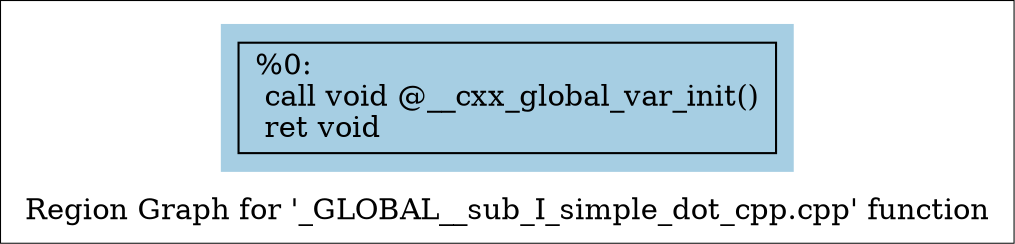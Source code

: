 digraph "Region Graph for '_GLOBAL__sub_I_simple_dot_cpp.cpp' function" {
	label="Region Graph for '_GLOBAL__sub_I_simple_dot_cpp.cpp' function";

	Node0x142ee90 [shape=record,label="{%0:\l  call void @__cxx_global_var_init()\l  ret void\l}"];
	colorscheme = "paired12"
        subgraph cluster_0x142f700 {
          label = "";
          style = filled;
          color = 1
          Node0x142ee90;
        }
}
